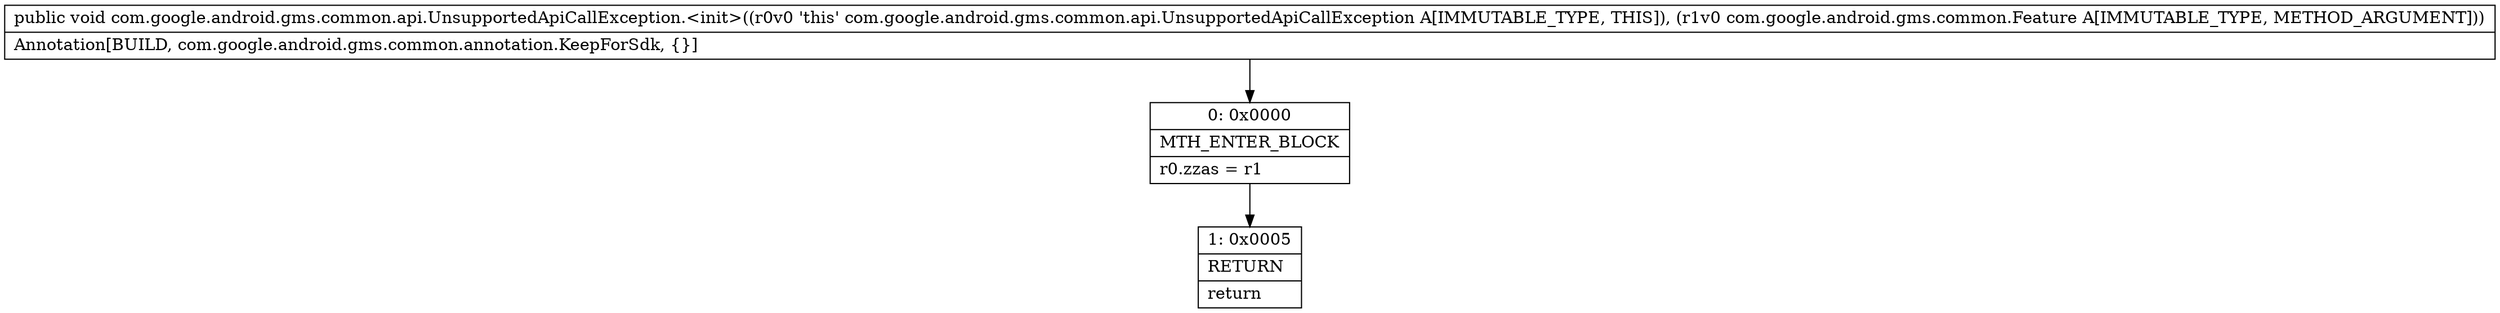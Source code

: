 digraph "CFG forcom.google.android.gms.common.api.UnsupportedApiCallException.\<init\>(Lcom\/google\/android\/gms\/common\/Feature;)V" {
Node_0 [shape=record,label="{0\:\ 0x0000|MTH_ENTER_BLOCK\l|r0.zzas = r1\l}"];
Node_1 [shape=record,label="{1\:\ 0x0005|RETURN\l|return\l}"];
MethodNode[shape=record,label="{public void com.google.android.gms.common.api.UnsupportedApiCallException.\<init\>((r0v0 'this' com.google.android.gms.common.api.UnsupportedApiCallException A[IMMUTABLE_TYPE, THIS]), (r1v0 com.google.android.gms.common.Feature A[IMMUTABLE_TYPE, METHOD_ARGUMENT]))  | Annotation[BUILD, com.google.android.gms.common.annotation.KeepForSdk, \{\}]\l}"];
MethodNode -> Node_0;
Node_0 -> Node_1;
}

